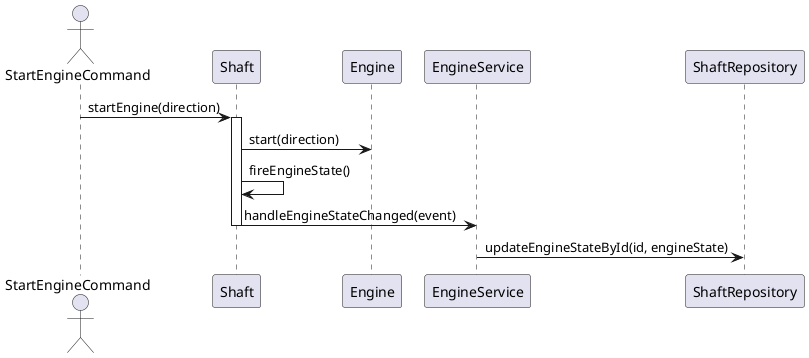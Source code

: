 @startuml

actor StartEngineCommand

StartEngineCommand -> Shaft: startEngine(direction)
activate Shaft
Shaft -> Engine: start(direction)
Shaft -> Shaft: fireEngineState()
Shaft -> EngineService: handleEngineStateChanged(event)
deactivate Shaft
EngineService -> ShaftRepository: updateEngineStateById(id, engineState)

@enduml
